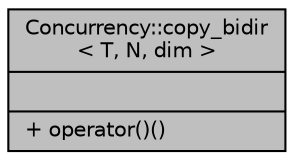 digraph "Concurrency::copy_bidir&lt; T, N, dim &gt;"
{
  edge [fontname="Helvetica",fontsize="10",labelfontname="Helvetica",labelfontsize="10"];
  node [fontname="Helvetica",fontsize="10",shape=record];
  Node1 [label="{Concurrency::copy_bidir\l\< T, N, dim \>\n||+ operator()()\l}",height=0.2,width=0.4,color="black", fillcolor="grey75", style="filled", fontcolor="black"];
}
